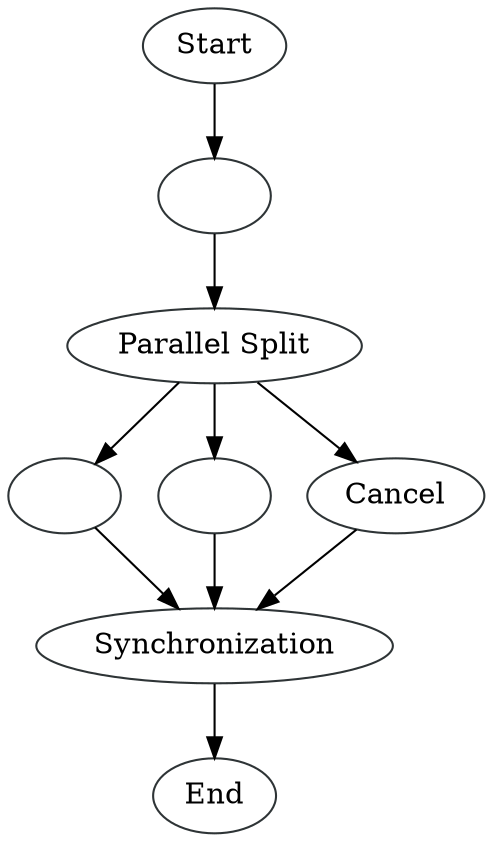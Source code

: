 digraph ParallelSplitActionActionCancelCaseSynchronization {
node1 [label="Start", color="#2e3436"]
node2 [label="", color="#2e3436"]
node3 [label="Parallel Split", color="#2e3436"]
node4 [label="", color="#2e3436"]
node5 [label="Synchronization", color="#2e3436"]
node6 [label="End", color="#2e3436"]
node7 [label="", color="#2e3436"]
node8 [label="Cancel", color="#2e3436"]

node1 -> node2
node2 -> node3
node3 -> node4
node3 -> node7
node3 -> node8
node4 -> node5
node5 -> node6
node7 -> node5
node8 -> node5
}
